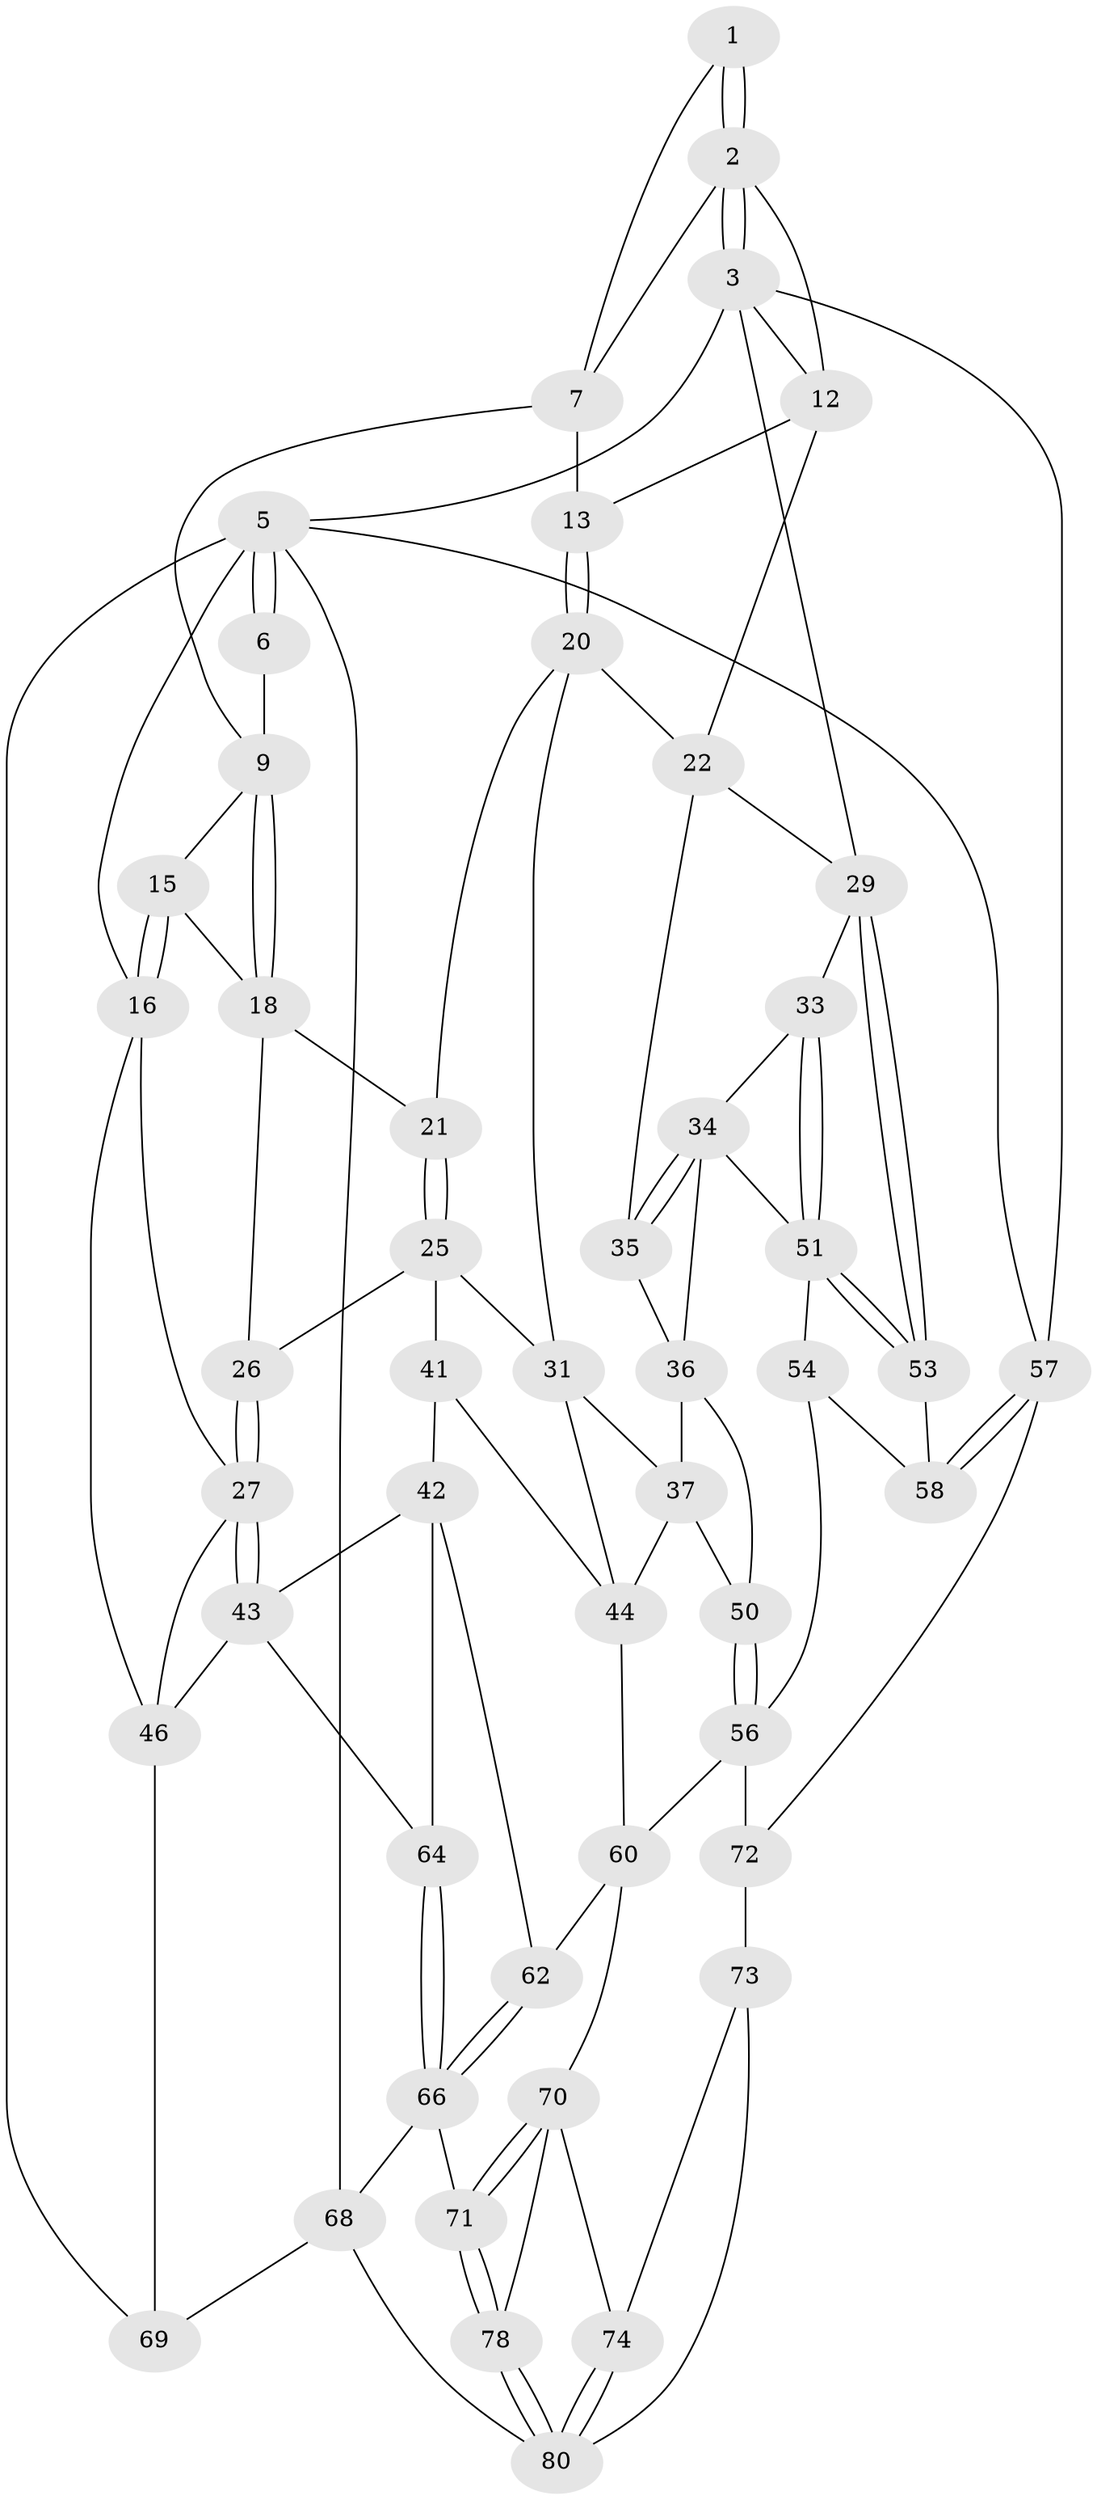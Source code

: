 // Generated by graph-tools (version 1.1) at 2025/52/02/27/25 19:52:39]
// undirected, 50 vertices, 111 edges
graph export_dot {
graph [start="1"]
  node [color=gray90,style=filled];
  1 [pos="+0.5219165571026968+0"];
  2 [pos="+1+0",super="+11"];
  3 [pos="+1+0",super="+4"];
  5 [pos="+0+0",super="+76"];
  6 [pos="+0.25870568389565735+0"];
  7 [pos="+0.5273822308689534+0",super="+8"];
  9 [pos="+0.41237022971719045+0.14969111557158182",super="+10"];
  12 [pos="+0.7106065236193766+0.12353177765130062",super="+14"];
  13 [pos="+0.6044065407324365+0.18886631219005323"];
  15 [pos="+0.21463189079582762+0.1840085583093137"];
  16 [pos="+0.17238471359461474+0.21217707639842612",super="+17"];
  18 [pos="+0.41268141839146744+0.16037557659424695",super="+19"];
  20 [pos="+0.6081795536094315+0.24796358348043163",super="+24"];
  21 [pos="+0.4869644617978599+0.2700948645264356"];
  22 [pos="+0.8501560891210458+0.2749033645124977",super="+23"];
  25 [pos="+0.4083050826943858+0.368710829187459",super="+32"];
  26 [pos="+0.38561566850080603+0.3602081710236128"];
  27 [pos="+0.27706261938312576+0.3822111276225865",super="+28"];
  29 [pos="+1+0.29727165347776463",super="+30"];
  31 [pos="+0.6169033818548143+0.3535273519035243",super="+38"];
  33 [pos="+0.9975138987927723+0.45758768162332003"];
  34 [pos="+0.8649555213811879+0.4789895758211317",super="+39"];
  35 [pos="+0.8030832718231466+0.3529870676029342"];
  36 [pos="+0.7519193279431776+0.4418148637313575",super="+40"];
  37 [pos="+0.7165244334614064+0.46970988550570003",super="+49"];
  41 [pos="+0.46361275115565487+0.4793120781281461"];
  42 [pos="+0.37441740420022207+0.5315928493284244",super="+63"];
  43 [pos="+0.2961186714735119+0.5179753247482561",super="+48"];
  44 [pos="+0.5964221788427355+0.5722235080752355",super="+45"];
  46 [pos="+0+0.5555776232635928",super="+47"];
  50 [pos="+0.7610537687934382+0.5500550712492527"];
  51 [pos="+1+0.49594473209150514",super="+52"];
  53 [pos="+1+0.5179081874976111"];
  54 [pos="+0.8786403122996345+0.5991013874949216",super="+55"];
  56 [pos="+0.8044205116330834+0.7125221778745505",super="+65"];
  57 [pos="+1+1"];
  58 [pos="+1+0.7333370777512348",super="+59"];
  60 [pos="+0.5582171329745823+0.6541397531275257",super="+61"];
  62 [pos="+0.4261300696655574+0.626420858476789"];
  64 [pos="+0.2237234986522126+0.6684403216715673"];
  66 [pos="+0.23468557157738074+0.6889911665024705",super="+67"];
  68 [pos="+0.2127337766294073+0.8887660838002984",super="+82"];
  69 [pos="+0+0.5985927649906375"];
  70 [pos="+0.48272128864952857+0.7689572123635678",super="+75"];
  71 [pos="+0.28652894093496867+0.8211424665852161"];
  72 [pos="+0.7710973441370589+0.7623599974539005",super="+77"];
  73 [pos="+0.6782042838793542+0.8854204591986858",super="+79"];
  74 [pos="+0.5881026555883381+0.9336855923141697"];
  78 [pos="+0.41743912620754875+0.9748901024523271"];
  80 [pos="+0.5358272797600404+1",super="+81"];
  1 -- 2;
  1 -- 2;
  1 -- 7;
  2 -- 3;
  2 -- 3;
  2 -- 12;
  2 -- 7;
  3 -- 12;
  3 -- 57;
  3 -- 5;
  3 -- 29;
  5 -- 6;
  5 -- 6;
  5 -- 57;
  5 -- 69;
  5 -- 68;
  5 -- 16;
  6 -- 9;
  7 -- 9;
  7 -- 13;
  9 -- 18;
  9 -- 18;
  9 -- 15;
  12 -- 13;
  12 -- 22;
  13 -- 20;
  13 -- 20;
  15 -- 16;
  15 -- 16;
  15 -- 18;
  16 -- 46;
  16 -- 27;
  18 -- 21;
  18 -- 26;
  20 -- 21;
  20 -- 31;
  20 -- 22;
  21 -- 25;
  21 -- 25;
  22 -- 29;
  22 -- 35;
  25 -- 26;
  25 -- 41;
  25 -- 31;
  26 -- 27;
  26 -- 27;
  27 -- 43;
  27 -- 43;
  27 -- 46;
  29 -- 53;
  29 -- 53;
  29 -- 33;
  31 -- 44;
  31 -- 37;
  33 -- 34;
  33 -- 51;
  33 -- 51;
  34 -- 35;
  34 -- 35;
  34 -- 36;
  34 -- 51;
  35 -- 36;
  36 -- 37;
  36 -- 50;
  37 -- 50;
  37 -- 44;
  41 -- 42;
  41 -- 44;
  42 -- 43;
  42 -- 64;
  42 -- 62;
  43 -- 64;
  43 -- 46;
  44 -- 60;
  46 -- 69;
  50 -- 56;
  50 -- 56;
  51 -- 53;
  51 -- 53;
  51 -- 54;
  53 -- 58;
  54 -- 58 [weight=2];
  54 -- 56;
  56 -- 72;
  56 -- 60;
  57 -- 58;
  57 -- 58;
  57 -- 72;
  60 -- 62;
  60 -- 70;
  62 -- 66;
  62 -- 66;
  64 -- 66;
  64 -- 66;
  66 -- 68;
  66 -- 71;
  68 -- 69;
  68 -- 80;
  70 -- 71;
  70 -- 71;
  70 -- 78;
  70 -- 74;
  71 -- 78;
  71 -- 78;
  72 -- 73 [weight=2];
  73 -- 74;
  73 -- 80;
  74 -- 80;
  74 -- 80;
  78 -- 80;
  78 -- 80;
}
